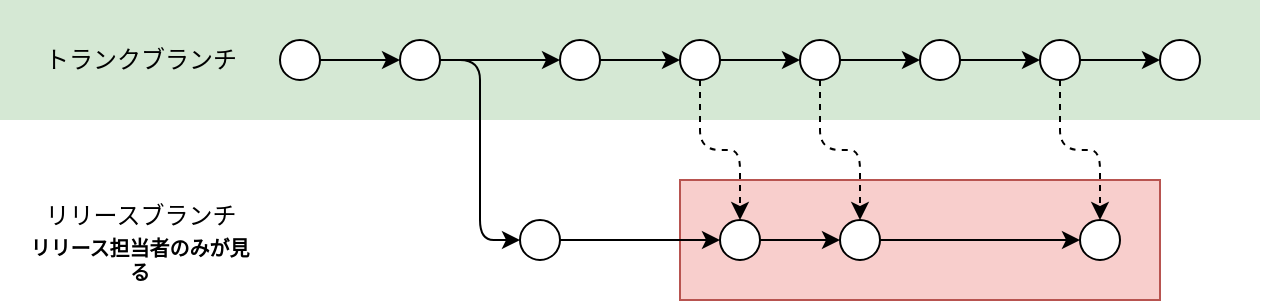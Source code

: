 <mxfile version="23.1.5" type="device">
  <diagram name="ページ1" id="_p8y2ZMvJbF9bzFV4q6h">
    <mxGraphModel dx="615" dy="375" grid="1" gridSize="10" guides="1" tooltips="1" connect="1" arrows="1" fold="1" page="1" pageScale="1" pageWidth="827" pageHeight="1169" math="0" shadow="0">
      <root>
        <mxCell id="0" />
        <mxCell id="1" parent="0" />
        <mxCell id="kbSniEzKT8dJjR5d77Om-19" value="" style="rounded=0;whiteSpace=wrap;html=1;fillColor=#f8cecc;strokeColor=#b85450;" parent="1" vertex="1">
          <mxGeometry x="340" y="240" width="240" height="60" as="geometry" />
        </mxCell>
        <mxCell id="p1uvAuJWru4tgl7bkKN8-22" value="" style="rounded=0;whiteSpace=wrap;html=1;fillColor=#d5e8d4;strokeColor=none;" parent="1" vertex="1">
          <mxGeometry y="150" width="630" height="60" as="geometry" />
        </mxCell>
        <mxCell id="p1uvAuJWru4tgl7bkKN8-10" style="edgeStyle=orthogonalEdgeStyle;rounded=0;orthogonalLoop=1;jettySize=auto;html=1;entryX=0;entryY=0.5;entryDx=0;entryDy=0;" parent="1" source="p1uvAuJWru4tgl7bkKN8-1" target="p1uvAuJWru4tgl7bkKN8-6" edge="1">
          <mxGeometry relative="1" as="geometry" />
        </mxCell>
        <mxCell id="p1uvAuJWru4tgl7bkKN8-1" value="" style="ellipse;whiteSpace=wrap;html=1;aspect=fixed;" parent="1" vertex="1">
          <mxGeometry x="140" y="170" width="20" height="20" as="geometry" />
        </mxCell>
        <mxCell id="Q-xTxNDlCBi8yUghtBU0-7" style="edgeStyle=orthogonalEdgeStyle;rounded=0;orthogonalLoop=1;jettySize=auto;html=1;entryX=0;entryY=0.5;entryDx=0;entryDy=0;" parent="1" source="p1uvAuJWru4tgl7bkKN8-6" target="Q-xTxNDlCBi8yUghtBU0-1" edge="1">
          <mxGeometry relative="1" as="geometry" />
        </mxCell>
        <mxCell id="kbSniEzKT8dJjR5d77Om-6" style="edgeStyle=orthogonalEdgeStyle;rounded=1;orthogonalLoop=1;jettySize=auto;html=1;entryX=0;entryY=0.5;entryDx=0;entryDy=0;curved=0;" parent="1" source="p1uvAuJWru4tgl7bkKN8-6" target="kbSniEzKT8dJjR5d77Om-1" edge="1">
          <mxGeometry relative="1" as="geometry" />
        </mxCell>
        <mxCell id="p1uvAuJWru4tgl7bkKN8-6" value="" style="ellipse;whiteSpace=wrap;html=1;aspect=fixed;" parent="1" vertex="1">
          <mxGeometry x="200" y="170" width="20" height="20" as="geometry" />
        </mxCell>
        <mxCell id="p1uvAuJWru4tgl7bkKN8-11" style="edgeStyle=orthogonalEdgeStyle;rounded=0;orthogonalLoop=1;jettySize=auto;html=1;" parent="1" source="p1uvAuJWru4tgl7bkKN8-7" target="p1uvAuJWru4tgl7bkKN8-8" edge="1">
          <mxGeometry relative="1" as="geometry" />
        </mxCell>
        <mxCell id="kbSniEzKT8dJjR5d77Om-7" style="edgeStyle=orthogonalEdgeStyle;rounded=1;orthogonalLoop=1;jettySize=auto;html=1;entryX=0.5;entryY=0;entryDx=0;entryDy=0;curved=0;dashed=1;" parent="1" source="p1uvAuJWru4tgl7bkKN8-7" target="kbSniEzKT8dJjR5d77Om-3" edge="1">
          <mxGeometry relative="1" as="geometry" />
        </mxCell>
        <mxCell id="p1uvAuJWru4tgl7bkKN8-7" value="" style="ellipse;whiteSpace=wrap;html=1;aspect=fixed;" parent="1" vertex="1">
          <mxGeometry x="340" y="170" width="20" height="20" as="geometry" />
        </mxCell>
        <mxCell id="Q-xTxNDlCBi8yUghtBU0-17" style="edgeStyle=orthogonalEdgeStyle;rounded=0;orthogonalLoop=1;jettySize=auto;html=1;" parent="1" source="p1uvAuJWru4tgl7bkKN8-8" target="Q-xTxNDlCBi8yUghtBU0-15" edge="1">
          <mxGeometry relative="1" as="geometry" />
        </mxCell>
        <mxCell id="kbSniEzKT8dJjR5d77Om-14" style="edgeStyle=orthogonalEdgeStyle;rounded=1;orthogonalLoop=1;jettySize=auto;html=1;entryX=0.5;entryY=0;entryDx=0;entryDy=0;dashed=1;curved=0;" parent="1" source="p1uvAuJWru4tgl7bkKN8-8" target="kbSniEzKT8dJjR5d77Om-9" edge="1">
          <mxGeometry relative="1" as="geometry" />
        </mxCell>
        <mxCell id="p1uvAuJWru4tgl7bkKN8-8" value="" style="ellipse;whiteSpace=wrap;html=1;aspect=fixed;" parent="1" vertex="1">
          <mxGeometry x="400" y="170" width="20" height="20" as="geometry" />
        </mxCell>
        <mxCell id="p1uvAuJWru4tgl7bkKN8-86" value="" style="group" parent="1" vertex="1" connectable="0">
          <mxGeometry x="10" y="247.5" width="120" height="45" as="geometry" />
        </mxCell>
        <mxCell id="p1uvAuJWru4tgl7bkKN8-4" value="リリースブランチ" style="text;html=1;strokeColor=none;fillColor=none;align=center;verticalAlign=middle;whiteSpace=wrap;rounded=0;" parent="p1uvAuJWru4tgl7bkKN8-86" vertex="1">
          <mxGeometry x="9.5" width="101" height="20" as="geometry" />
        </mxCell>
        <mxCell id="p1uvAuJWru4tgl7bkKN8-85" value="&lt;div style=&quot;font-size: 10px;&quot;&gt;リリース担当者のみが&lt;span style=&quot;background-color: initial;&quot;&gt;見る&lt;/span&gt;&lt;/div&gt;" style="text;html=1;strokeColor=none;fillColor=none;align=center;verticalAlign=middle;whiteSpace=wrap;rounded=0;fontSize=10;fontStyle=1" parent="p1uvAuJWru4tgl7bkKN8-86" vertex="1">
          <mxGeometry y="20" width="120" height="25" as="geometry" />
        </mxCell>
        <mxCell id="Q-xTxNDlCBi8yUghtBU0-10" style="edgeStyle=orthogonalEdgeStyle;rounded=0;orthogonalLoop=1;jettySize=auto;html=1;entryX=0;entryY=0.5;entryDx=0;entryDy=0;" parent="1" source="Q-xTxNDlCBi8yUghtBU0-1" target="p1uvAuJWru4tgl7bkKN8-7" edge="1">
          <mxGeometry relative="1" as="geometry" />
        </mxCell>
        <mxCell id="Q-xTxNDlCBi8yUghtBU0-1" value="" style="ellipse;whiteSpace=wrap;html=1;aspect=fixed;" parent="1" vertex="1">
          <mxGeometry x="280" y="170" width="20" height="20" as="geometry" />
        </mxCell>
        <mxCell id="kbSniEzKT8dJjR5d77Om-12" style="edgeStyle=orthogonalEdgeStyle;rounded=0;orthogonalLoop=1;jettySize=auto;html=1;entryX=0;entryY=0.5;entryDx=0;entryDy=0;" parent="1" source="Q-xTxNDlCBi8yUghtBU0-15" target="kbSniEzKT8dJjR5d77Om-10" edge="1">
          <mxGeometry relative="1" as="geometry" />
        </mxCell>
        <mxCell id="Q-xTxNDlCBi8yUghtBU0-15" value="" style="ellipse;whiteSpace=wrap;html=1;aspect=fixed;" parent="1" vertex="1">
          <mxGeometry x="460" y="170" width="20" height="20" as="geometry" />
        </mxCell>
        <mxCell id="kbSniEzKT8dJjR5d77Om-8" style="edgeStyle=orthogonalEdgeStyle;rounded=0;orthogonalLoop=1;jettySize=auto;html=1;entryX=0;entryY=0.5;entryDx=0;entryDy=0;" parent="1" source="kbSniEzKT8dJjR5d77Om-1" target="kbSniEzKT8dJjR5d77Om-3" edge="1">
          <mxGeometry relative="1" as="geometry" />
        </mxCell>
        <mxCell id="kbSniEzKT8dJjR5d77Om-1" value="" style="ellipse;whiteSpace=wrap;html=1;aspect=fixed;" parent="1" vertex="1">
          <mxGeometry x="260" y="260" width="20" height="20" as="geometry" />
        </mxCell>
        <mxCell id="kbSniEzKT8dJjR5d77Om-17" style="edgeStyle=orthogonalEdgeStyle;rounded=0;orthogonalLoop=1;jettySize=auto;html=1;entryX=0;entryY=0.5;entryDx=0;entryDy=0;" parent="1" source="kbSniEzKT8dJjR5d77Om-3" target="kbSniEzKT8dJjR5d77Om-9" edge="1">
          <mxGeometry relative="1" as="geometry" />
        </mxCell>
        <mxCell id="kbSniEzKT8dJjR5d77Om-3" value="" style="ellipse;whiteSpace=wrap;html=1;aspect=fixed;" parent="1" vertex="1">
          <mxGeometry x="360" y="260" width="20" height="20" as="geometry" />
        </mxCell>
        <mxCell id="kbSniEzKT8dJjR5d77Om-18" style="edgeStyle=orthogonalEdgeStyle;rounded=0;orthogonalLoop=1;jettySize=auto;html=1;entryX=0;entryY=0.5;entryDx=0;entryDy=0;" parent="1" source="kbSniEzKT8dJjR5d77Om-9" target="kbSniEzKT8dJjR5d77Om-15" edge="1">
          <mxGeometry relative="1" as="geometry" />
        </mxCell>
        <mxCell id="kbSniEzKT8dJjR5d77Om-9" value="" style="ellipse;whiteSpace=wrap;html=1;aspect=fixed;" parent="1" vertex="1">
          <mxGeometry x="420" y="260" width="20" height="20" as="geometry" />
        </mxCell>
        <mxCell id="kbSniEzKT8dJjR5d77Om-13" style="edgeStyle=orthogonalEdgeStyle;rounded=0;orthogonalLoop=1;jettySize=auto;html=1;entryX=0;entryY=0.5;entryDx=0;entryDy=0;" parent="1" source="kbSniEzKT8dJjR5d77Om-10" target="kbSniEzKT8dJjR5d77Om-11" edge="1">
          <mxGeometry relative="1" as="geometry" />
        </mxCell>
        <mxCell id="kbSniEzKT8dJjR5d77Om-16" style="edgeStyle=orthogonalEdgeStyle;rounded=1;orthogonalLoop=1;jettySize=auto;html=1;entryX=0.5;entryY=0;entryDx=0;entryDy=0;dashed=1;curved=0;" parent="1" source="kbSniEzKT8dJjR5d77Om-10" target="kbSniEzKT8dJjR5d77Om-15" edge="1">
          <mxGeometry relative="1" as="geometry" />
        </mxCell>
        <mxCell id="kbSniEzKT8dJjR5d77Om-10" value="" style="ellipse;whiteSpace=wrap;html=1;aspect=fixed;" parent="1" vertex="1">
          <mxGeometry x="520" y="170" width="20" height="20" as="geometry" />
        </mxCell>
        <mxCell id="kbSniEzKT8dJjR5d77Om-11" value="" style="ellipse;whiteSpace=wrap;html=1;aspect=fixed;" parent="1" vertex="1">
          <mxGeometry x="580" y="170" width="20" height="20" as="geometry" />
        </mxCell>
        <mxCell id="kbSniEzKT8dJjR5d77Om-15" value="" style="ellipse;whiteSpace=wrap;html=1;aspect=fixed;" parent="1" vertex="1">
          <mxGeometry x="540" y="260" width="20" height="20" as="geometry" />
        </mxCell>
        <mxCell id="p1uvAuJWru4tgl7bkKN8-2" value="トランクブランチ" style="text;html=1;strokeColor=none;fillColor=none;align=center;verticalAlign=middle;whiteSpace=wrap;rounded=0;" parent="1" vertex="1">
          <mxGeometry x="14.5" y="168.75" width="111" height="22.5" as="geometry" />
        </mxCell>
      </root>
    </mxGraphModel>
  </diagram>
</mxfile>
